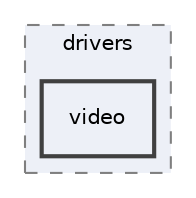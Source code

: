 digraph "src/drivers/video"
{
 // LATEX_PDF_SIZE
  edge [fontname="Helvetica",fontsize="10",labelfontname="Helvetica",labelfontsize="10"];
  node [fontname="Helvetica",fontsize="10",shape=record];
  compound=true
  subgraph clusterdir_c718a368270b13c54d94892d20736f45 {
    graph [ bgcolor="#edf0f7", pencolor="grey50", style="filled,dashed,", label="drivers", fontname="Helvetica", fontsize="10", URL="dir_c718a368270b13c54d94892d20736f45.html"]
  dir_9df91090f0991f9d8780ab792f58f5cf [shape=box, label="video", style="filled,bold,", fillcolor="#edf0f7", color="grey25", URL="dir_9df91090f0991f9d8780ab792f58f5cf.html"];
  }
}
